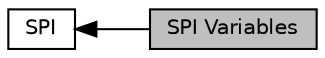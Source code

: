 digraph "SPI Variables"
{
  edge [fontname="Helvetica",fontsize="10",labelfontname="Helvetica",labelfontsize="10"];
  node [fontname="Helvetica",fontsize="10",shape=record];
  rankdir=LR;
  Node1 [label="SPI",height=0.2,width=0.4,color="black", fillcolor="white", style="filled",URL="$group___s_d___s_p_i.html",tooltip="SPI slave configuration and handling. "];
  Node0 [label="SPI Variables",height=0.2,width=0.4,color="black", fillcolor="grey75", style="filled", fontcolor="black"];
  Node1->Node0 [shape=plaintext, dir="back", style="solid"];
}
